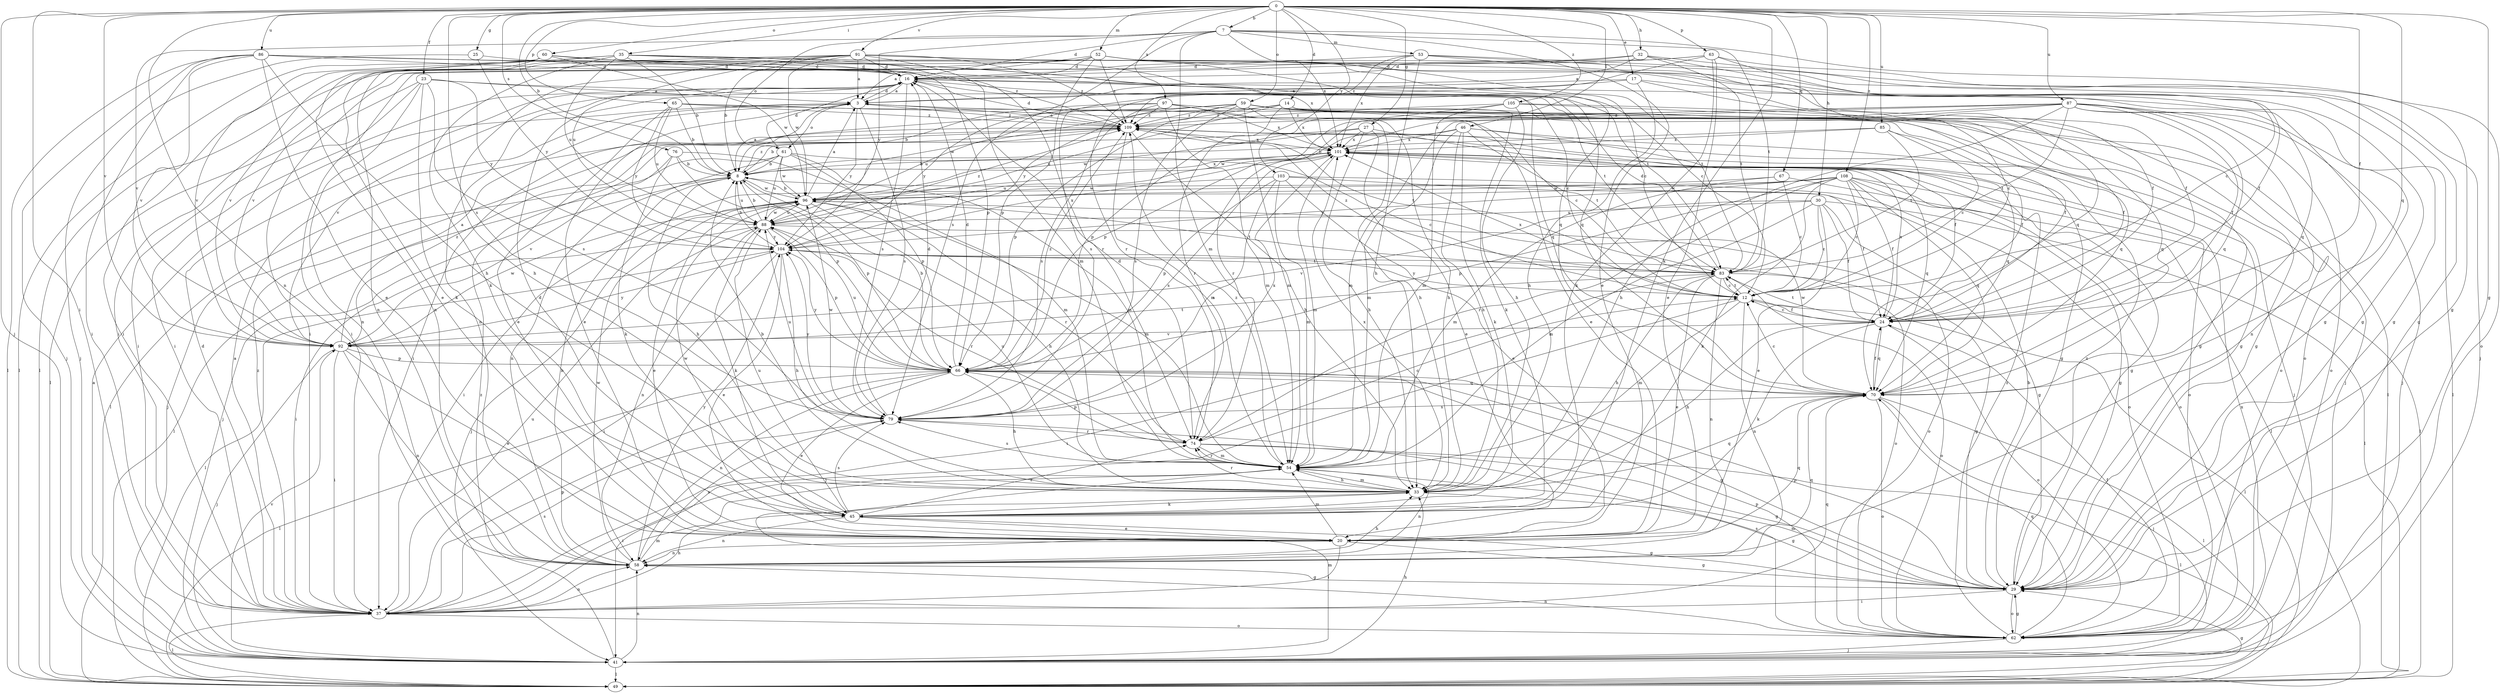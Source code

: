 strict digraph  {
0;
3;
7;
8;
12;
14;
16;
17;
20;
23;
24;
25;
27;
29;
30;
32;
33;
35;
37;
41;
45;
46;
49;
52;
53;
54;
58;
59;
60;
61;
62;
63;
65;
66;
67;
70;
74;
76;
79;
83;
85;
86;
87;
88;
91;
92;
96;
97;
101;
103;
104;
105;
108;
109;
0 -> 7  [label=b];
0 -> 8  [label=b];
0 -> 14  [label=d];
0 -> 17  [label=e];
0 -> 23  [label=f];
0 -> 24  [label=f];
0 -> 25  [label=g];
0 -> 27  [label=g];
0 -> 29  [label=g];
0 -> 30  [label=h];
0 -> 32  [label=h];
0 -> 35  [label=i];
0 -> 37  [label=i];
0 -> 41  [label=j];
0 -> 45  [label=k];
0 -> 46  [label=l];
0 -> 52  [label=m];
0 -> 58  [label=n];
0 -> 59  [label=o];
0 -> 60  [label=o];
0 -> 63  [label=p];
0 -> 65  [label=p];
0 -> 67  [label=q];
0 -> 70  [label=q];
0 -> 76  [label=s];
0 -> 79  [label=s];
0 -> 85  [label=u];
0 -> 86  [label=u];
0 -> 87  [label=u];
0 -> 91  [label=v];
0 -> 92  [label=v];
0 -> 97  [label=x];
0 -> 103  [label=y];
0 -> 105  [label=z];
0 -> 108  [label=z];
3 -> 16  [label=d];
3 -> 20  [label=e];
3 -> 29  [label=g];
3 -> 61  [label=o];
3 -> 79  [label=s];
3 -> 104  [label=y];
3 -> 109  [label=z];
7 -> 16  [label=d];
7 -> 20  [label=e];
7 -> 29  [label=g];
7 -> 53  [label=m];
7 -> 54  [label=m];
7 -> 61  [label=o];
7 -> 79  [label=s];
7 -> 83  [label=t];
7 -> 92  [label=v];
7 -> 101  [label=x];
7 -> 104  [label=y];
8 -> 3  [label=a];
8 -> 33  [label=h];
8 -> 41  [label=j];
8 -> 49  [label=l];
8 -> 66  [label=p];
8 -> 88  [label=u];
8 -> 96  [label=w];
8 -> 101  [label=x];
8 -> 109  [label=z];
12 -> 24  [label=f];
12 -> 41  [label=j];
12 -> 49  [label=l];
12 -> 54  [label=m];
12 -> 58  [label=n];
12 -> 83  [label=t];
12 -> 101  [label=x];
12 -> 104  [label=y];
14 -> 24  [label=f];
14 -> 29  [label=g];
14 -> 45  [label=k];
14 -> 74  [label=r];
14 -> 88  [label=u];
14 -> 96  [label=w];
14 -> 101  [label=x];
14 -> 109  [label=z];
16 -> 3  [label=a];
16 -> 37  [label=i];
16 -> 58  [label=n];
16 -> 62  [label=o];
16 -> 70  [label=q];
16 -> 79  [label=s];
16 -> 83  [label=t];
16 -> 92  [label=v];
17 -> 3  [label=a];
17 -> 12  [label=c];
17 -> 33  [label=h];
17 -> 70  [label=q];
17 -> 79  [label=s];
20 -> 29  [label=g];
20 -> 37  [label=i];
20 -> 54  [label=m];
20 -> 58  [label=n];
20 -> 70  [label=q];
23 -> 3  [label=a];
23 -> 12  [label=c];
23 -> 37  [label=i];
23 -> 45  [label=k];
23 -> 49  [label=l];
23 -> 58  [label=n];
23 -> 79  [label=s];
23 -> 104  [label=y];
24 -> 12  [label=c];
24 -> 33  [label=h];
24 -> 45  [label=k];
24 -> 62  [label=o];
24 -> 70  [label=q];
24 -> 83  [label=t];
24 -> 92  [label=v];
24 -> 101  [label=x];
25 -> 16  [label=d];
25 -> 41  [label=j];
25 -> 104  [label=y];
27 -> 8  [label=b];
27 -> 20  [label=e];
27 -> 24  [label=f];
27 -> 33  [label=h];
27 -> 96  [label=w];
27 -> 101  [label=x];
29 -> 8  [label=b];
29 -> 37  [label=i];
29 -> 54  [label=m];
29 -> 62  [label=o];
29 -> 66  [label=p];
29 -> 109  [label=z];
30 -> 12  [label=c];
30 -> 20  [label=e];
30 -> 24  [label=f];
30 -> 29  [label=g];
30 -> 49  [label=l];
30 -> 54  [label=m];
30 -> 88  [label=u];
30 -> 92  [label=v];
32 -> 3  [label=a];
32 -> 16  [label=d];
32 -> 24  [label=f];
32 -> 29  [label=g];
32 -> 37  [label=i];
32 -> 83  [label=t];
33 -> 8  [label=b];
33 -> 29  [label=g];
33 -> 45  [label=k];
33 -> 54  [label=m];
33 -> 70  [label=q];
33 -> 74  [label=r];
33 -> 101  [label=x];
35 -> 8  [label=b];
35 -> 16  [label=d];
35 -> 24  [label=f];
35 -> 29  [label=g];
35 -> 37  [label=i];
35 -> 45  [label=k];
35 -> 74  [label=r];
35 -> 88  [label=u];
35 -> 92  [label=v];
37 -> 3  [label=a];
37 -> 16  [label=d];
37 -> 33  [label=h];
37 -> 49  [label=l];
37 -> 54  [label=m];
37 -> 58  [label=n];
37 -> 62  [label=o];
37 -> 66  [label=p];
37 -> 70  [label=q];
37 -> 79  [label=s];
37 -> 88  [label=u];
37 -> 109  [label=z];
41 -> 3  [label=a];
41 -> 33  [label=h];
41 -> 49  [label=l];
41 -> 54  [label=m];
41 -> 58  [label=n];
41 -> 92  [label=v];
41 -> 101  [label=x];
41 -> 109  [label=z];
45 -> 16  [label=d];
45 -> 20  [label=e];
45 -> 29  [label=g];
45 -> 58  [label=n];
45 -> 74  [label=r];
45 -> 79  [label=s];
45 -> 88  [label=u];
45 -> 96  [label=w];
46 -> 33  [label=h];
46 -> 41  [label=j];
46 -> 45  [label=k];
46 -> 54  [label=m];
46 -> 70  [label=q];
46 -> 83  [label=t];
46 -> 96  [label=w];
46 -> 101  [label=x];
49 -> 29  [label=g];
52 -> 3  [label=a];
52 -> 16  [label=d];
52 -> 24  [label=f];
52 -> 29  [label=g];
52 -> 49  [label=l];
52 -> 66  [label=p];
52 -> 83  [label=t];
52 -> 92  [label=v];
52 -> 109  [label=z];
53 -> 16  [label=d];
53 -> 29  [label=g];
53 -> 33  [label=h];
53 -> 41  [label=j];
53 -> 70  [label=q];
53 -> 101  [label=x];
53 -> 109  [label=z];
54 -> 33  [label=h];
54 -> 37  [label=i];
54 -> 58  [label=n];
54 -> 74  [label=r];
54 -> 79  [label=s];
54 -> 88  [label=u];
54 -> 109  [label=z];
58 -> 8  [label=b];
58 -> 29  [label=g];
58 -> 33  [label=h];
58 -> 70  [label=q];
58 -> 79  [label=s];
58 -> 96  [label=w];
58 -> 104  [label=y];
59 -> 20  [label=e];
59 -> 33  [label=h];
59 -> 37  [label=i];
59 -> 41  [label=j];
59 -> 49  [label=l];
59 -> 54  [label=m];
59 -> 66  [label=p];
59 -> 70  [label=q];
59 -> 79  [label=s];
59 -> 88  [label=u];
59 -> 104  [label=y];
59 -> 109  [label=z];
60 -> 12  [label=c];
60 -> 16  [label=d];
60 -> 20  [label=e];
60 -> 49  [label=l];
60 -> 58  [label=n];
60 -> 66  [label=p];
60 -> 70  [label=q];
60 -> 92  [label=v];
60 -> 96  [label=w];
61 -> 8  [label=b];
61 -> 12  [label=c];
61 -> 16  [label=d];
61 -> 41  [label=j];
61 -> 54  [label=m];
61 -> 58  [label=n];
61 -> 66  [label=p];
61 -> 88  [label=u];
61 -> 96  [label=w];
62 -> 24  [label=f];
62 -> 29  [label=g];
62 -> 41  [label=j];
62 -> 58  [label=n];
62 -> 66  [label=p];
62 -> 70  [label=q];
62 -> 79  [label=s];
62 -> 109  [label=z];
63 -> 12  [label=c];
63 -> 16  [label=d];
63 -> 20  [label=e];
63 -> 37  [label=i];
63 -> 45  [label=k];
63 -> 62  [label=o];
63 -> 74  [label=r];
65 -> 8  [label=b];
65 -> 12  [label=c];
65 -> 20  [label=e];
65 -> 24  [label=f];
65 -> 88  [label=u];
65 -> 104  [label=y];
65 -> 109  [label=z];
66 -> 8  [label=b];
66 -> 16  [label=d];
66 -> 20  [label=e];
66 -> 29  [label=g];
66 -> 33  [label=h];
66 -> 49  [label=l];
66 -> 58  [label=n];
66 -> 70  [label=q];
66 -> 88  [label=u];
66 -> 104  [label=y];
66 -> 109  [label=z];
67 -> 12  [label=c];
67 -> 49  [label=l];
67 -> 54  [label=m];
67 -> 96  [label=w];
70 -> 12  [label=c];
70 -> 24  [label=f];
70 -> 41  [label=j];
70 -> 49  [label=l];
70 -> 62  [label=o];
70 -> 79  [label=s];
70 -> 96  [label=w];
74 -> 12  [label=c];
74 -> 16  [label=d];
74 -> 29  [label=g];
74 -> 49  [label=l];
74 -> 54  [label=m];
74 -> 66  [label=p];
76 -> 8  [label=b];
76 -> 45  [label=k];
76 -> 54  [label=m];
76 -> 66  [label=p];
76 -> 92  [label=v];
79 -> 16  [label=d];
79 -> 74  [label=r];
79 -> 88  [label=u];
79 -> 96  [label=w];
79 -> 101  [label=x];
79 -> 104  [label=y];
83 -> 12  [label=c];
83 -> 16  [label=d];
83 -> 20  [label=e];
83 -> 29  [label=g];
83 -> 33  [label=h];
83 -> 37  [label=i];
83 -> 58  [label=n];
83 -> 62  [label=o];
83 -> 109  [label=z];
85 -> 8  [label=b];
85 -> 12  [label=c];
85 -> 24  [label=f];
85 -> 83  [label=t];
85 -> 101  [label=x];
86 -> 16  [label=d];
86 -> 20  [label=e];
86 -> 33  [label=h];
86 -> 37  [label=i];
86 -> 41  [label=j];
86 -> 49  [label=l];
86 -> 83  [label=t];
86 -> 92  [label=v];
86 -> 101  [label=x];
86 -> 109  [label=z];
87 -> 24  [label=f];
87 -> 33  [label=h];
87 -> 41  [label=j];
87 -> 49  [label=l];
87 -> 54  [label=m];
87 -> 58  [label=n];
87 -> 62  [label=o];
87 -> 66  [label=p];
87 -> 70  [label=q];
87 -> 74  [label=r];
87 -> 83  [label=t];
87 -> 101  [label=x];
87 -> 109  [label=z];
88 -> 8  [label=b];
88 -> 37  [label=i];
88 -> 45  [label=k];
88 -> 58  [label=n];
88 -> 62  [label=o];
88 -> 66  [label=p];
88 -> 96  [label=w];
88 -> 104  [label=y];
88 -> 109  [label=z];
91 -> 3  [label=a];
91 -> 8  [label=b];
91 -> 12  [label=c];
91 -> 16  [label=d];
91 -> 33  [label=h];
91 -> 37  [label=i];
91 -> 54  [label=m];
91 -> 58  [label=n];
91 -> 70  [label=q];
91 -> 88  [label=u];
91 -> 96  [label=w];
91 -> 109  [label=z];
92 -> 3  [label=a];
92 -> 20  [label=e];
92 -> 37  [label=i];
92 -> 41  [label=j];
92 -> 58  [label=n];
92 -> 66  [label=p];
92 -> 83  [label=t];
92 -> 96  [label=w];
92 -> 104  [label=y];
92 -> 109  [label=z];
96 -> 3  [label=a];
96 -> 8  [label=b];
96 -> 20  [label=e];
96 -> 33  [label=h];
96 -> 41  [label=j];
96 -> 54  [label=m];
96 -> 74  [label=r];
96 -> 83  [label=t];
96 -> 88  [label=u];
97 -> 8  [label=b];
97 -> 33  [label=h];
97 -> 54  [label=m];
97 -> 62  [label=o];
97 -> 79  [label=s];
97 -> 101  [label=x];
97 -> 104  [label=y];
97 -> 109  [label=z];
101 -> 8  [label=b];
101 -> 29  [label=g];
101 -> 54  [label=m];
101 -> 62  [label=o];
101 -> 70  [label=q];
101 -> 79  [label=s];
101 -> 88  [label=u];
103 -> 20  [label=e];
103 -> 24  [label=f];
103 -> 54  [label=m];
103 -> 62  [label=o];
103 -> 66  [label=p];
103 -> 79  [label=s];
103 -> 96  [label=w];
104 -> 8  [label=b];
104 -> 20  [label=e];
104 -> 33  [label=h];
104 -> 37  [label=i];
104 -> 49  [label=l];
104 -> 62  [label=o];
104 -> 74  [label=r];
104 -> 83  [label=t];
104 -> 101  [label=x];
105 -> 29  [label=g];
105 -> 33  [label=h];
105 -> 54  [label=m];
105 -> 66  [label=p];
105 -> 70  [label=q];
105 -> 109  [label=z];
108 -> 12  [label=c];
108 -> 24  [label=f];
108 -> 29  [label=g];
108 -> 37  [label=i];
108 -> 45  [label=k];
108 -> 49  [label=l];
108 -> 62  [label=o];
108 -> 66  [label=p];
108 -> 70  [label=q];
108 -> 74  [label=r];
108 -> 96  [label=w];
108 -> 104  [label=y];
109 -> 3  [label=a];
109 -> 16  [label=d];
109 -> 29  [label=g];
109 -> 33  [label=h];
109 -> 49  [label=l];
109 -> 54  [label=m];
109 -> 83  [label=t];
109 -> 101  [label=x];
}
